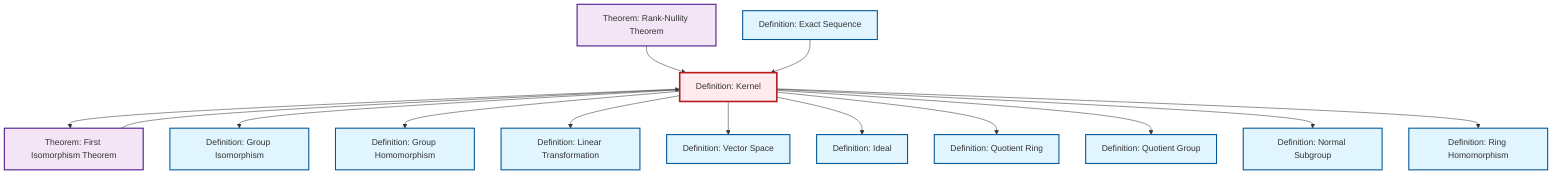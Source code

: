 graph TD
    classDef definition fill:#e1f5fe,stroke:#01579b,stroke-width:2px
    classDef theorem fill:#f3e5f5,stroke:#4a148c,stroke-width:2px
    classDef axiom fill:#fff3e0,stroke:#e65100,stroke-width:2px
    classDef example fill:#e8f5e9,stroke:#1b5e20,stroke-width:2px
    classDef current fill:#ffebee,stroke:#b71c1c,stroke-width:3px
    def-ring-homomorphism["Definition: Ring Homomorphism"]:::definition
    def-vector-space["Definition: Vector Space"]:::definition
    thm-rank-nullity["Theorem: Rank-Nullity Theorem"]:::theorem
    def-ideal["Definition: Ideal"]:::definition
    def-normal-subgroup["Definition: Normal Subgroup"]:::definition
    def-homomorphism["Definition: Group Homomorphism"]:::definition
    def-isomorphism["Definition: Group Isomorphism"]:::definition
    def-quotient-ring["Definition: Quotient Ring"]:::definition
    def-linear-transformation["Definition: Linear Transformation"]:::definition
    def-kernel["Definition: Kernel"]:::definition
    def-exact-sequence["Definition: Exact Sequence"]:::definition
    def-quotient-group["Definition: Quotient Group"]:::definition
    thm-first-isomorphism["Theorem: First Isomorphism Theorem"]:::theorem
    def-kernel --> thm-first-isomorphism
    thm-first-isomorphism --> def-kernel
    def-kernel --> def-isomorphism
    thm-rank-nullity --> def-kernel
    def-kernel --> def-homomorphism
    def-kernel --> def-linear-transformation
    def-kernel --> def-vector-space
    def-kernel --> def-ideal
    def-kernel --> def-quotient-ring
    def-exact-sequence --> def-kernel
    def-kernel --> def-quotient-group
    def-kernel --> def-normal-subgroup
    def-kernel --> def-ring-homomorphism
    class def-kernel current